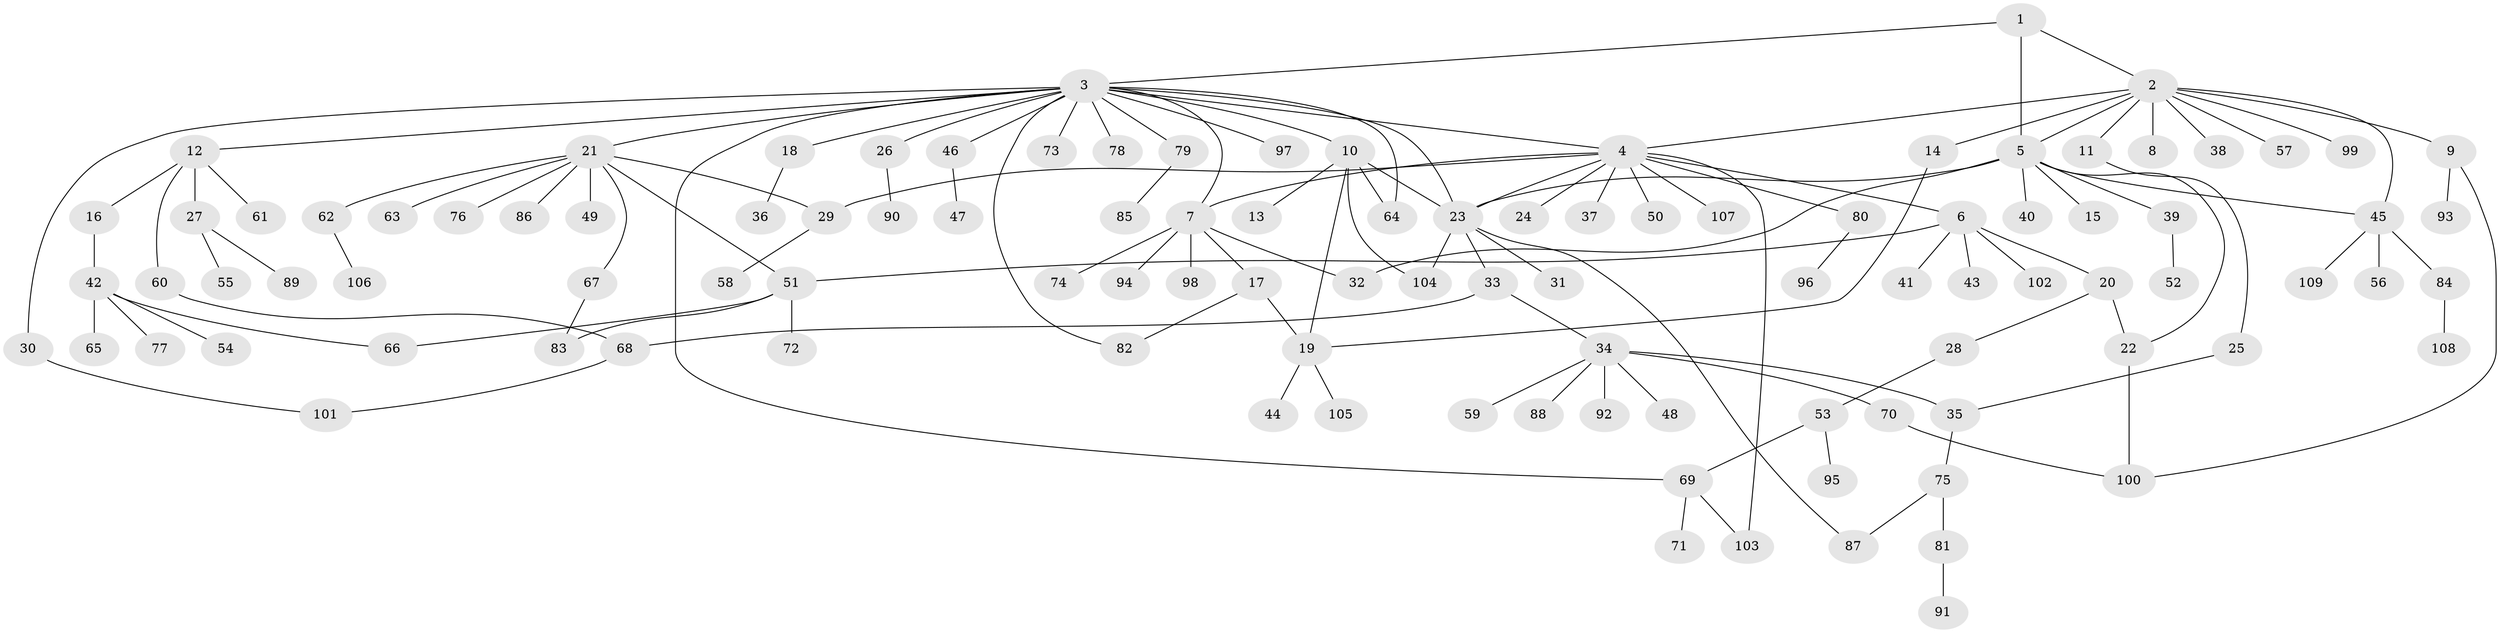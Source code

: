 // coarse degree distribution, {1: 0.7962962962962963, 8: 0.018518518518518517, 4: 0.05555555555555555, 2: 0.05555555555555555, 7: 0.018518518518518517, 10: 0.018518518518518517, 3: 0.018518518518518517, 27: 0.018518518518518517}
// Generated by graph-tools (version 1.1) at 2025/51/03/04/25 21:51:20]
// undirected, 109 vertices, 134 edges
graph export_dot {
graph [start="1"]
  node [color=gray90,style=filled];
  1;
  2;
  3;
  4;
  5;
  6;
  7;
  8;
  9;
  10;
  11;
  12;
  13;
  14;
  15;
  16;
  17;
  18;
  19;
  20;
  21;
  22;
  23;
  24;
  25;
  26;
  27;
  28;
  29;
  30;
  31;
  32;
  33;
  34;
  35;
  36;
  37;
  38;
  39;
  40;
  41;
  42;
  43;
  44;
  45;
  46;
  47;
  48;
  49;
  50;
  51;
  52;
  53;
  54;
  55;
  56;
  57;
  58;
  59;
  60;
  61;
  62;
  63;
  64;
  65;
  66;
  67;
  68;
  69;
  70;
  71;
  72;
  73;
  74;
  75;
  76;
  77;
  78;
  79;
  80;
  81;
  82;
  83;
  84;
  85;
  86;
  87;
  88;
  89;
  90;
  91;
  92;
  93;
  94;
  95;
  96;
  97;
  98;
  99;
  100;
  101;
  102;
  103;
  104;
  105;
  106;
  107;
  108;
  109;
  1 -- 2;
  1 -- 3;
  1 -- 5;
  2 -- 4;
  2 -- 5;
  2 -- 8;
  2 -- 9;
  2 -- 11;
  2 -- 14;
  2 -- 38;
  2 -- 45;
  2 -- 57;
  2 -- 99;
  3 -- 4;
  3 -- 7;
  3 -- 10;
  3 -- 12;
  3 -- 18;
  3 -- 21;
  3 -- 23;
  3 -- 26;
  3 -- 30;
  3 -- 46;
  3 -- 64;
  3 -- 69;
  3 -- 73;
  3 -- 78;
  3 -- 79;
  3 -- 82;
  3 -- 97;
  4 -- 6;
  4 -- 7;
  4 -- 23;
  4 -- 24;
  4 -- 29;
  4 -- 37;
  4 -- 50;
  4 -- 80;
  4 -- 103;
  4 -- 107;
  5 -- 15;
  5 -- 22;
  5 -- 23;
  5 -- 32;
  5 -- 39;
  5 -- 40;
  5 -- 45;
  6 -- 20;
  6 -- 41;
  6 -- 43;
  6 -- 51;
  6 -- 102;
  7 -- 17;
  7 -- 32;
  7 -- 74;
  7 -- 94;
  7 -- 98;
  9 -- 93;
  9 -- 100;
  10 -- 13;
  10 -- 19;
  10 -- 23;
  10 -- 64;
  10 -- 104;
  11 -- 25;
  12 -- 16;
  12 -- 27;
  12 -- 60;
  12 -- 61;
  14 -- 19;
  16 -- 42;
  17 -- 19;
  17 -- 82;
  18 -- 36;
  19 -- 44;
  19 -- 105;
  20 -- 22;
  20 -- 28;
  21 -- 29;
  21 -- 49;
  21 -- 51;
  21 -- 62;
  21 -- 63;
  21 -- 67;
  21 -- 76;
  21 -- 86;
  22 -- 100;
  23 -- 31;
  23 -- 33;
  23 -- 87;
  23 -- 104;
  25 -- 35;
  26 -- 90;
  27 -- 55;
  27 -- 89;
  28 -- 53;
  29 -- 58;
  30 -- 101;
  33 -- 34;
  33 -- 68;
  34 -- 35;
  34 -- 48;
  34 -- 59;
  34 -- 70;
  34 -- 88;
  34 -- 92;
  35 -- 75;
  39 -- 52;
  42 -- 54;
  42 -- 65;
  42 -- 66;
  42 -- 77;
  45 -- 56;
  45 -- 84;
  45 -- 109;
  46 -- 47;
  51 -- 66;
  51 -- 72;
  51 -- 83;
  53 -- 69;
  53 -- 95;
  60 -- 68;
  62 -- 106;
  67 -- 83;
  68 -- 101;
  69 -- 71;
  69 -- 103;
  70 -- 100;
  75 -- 81;
  75 -- 87;
  79 -- 85;
  80 -- 96;
  81 -- 91;
  84 -- 108;
}
